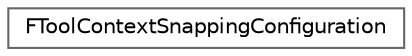 digraph "Graphical Class Hierarchy"
{
 // INTERACTIVE_SVG=YES
 // LATEX_PDF_SIZE
  bgcolor="transparent";
  edge [fontname=Helvetica,fontsize=10,labelfontname=Helvetica,labelfontsize=10];
  node [fontname=Helvetica,fontsize=10,shape=box,height=0.2,width=0.4];
  rankdir="LR";
  Node0 [id="Node000000",label="FToolContextSnappingConfiguration",height=0.2,width=0.4,color="grey40", fillcolor="white", style="filled",URL="$da/d28/structFToolContextSnappingConfiguration.html",tooltip="Types of coordinate systems that a Tool/Gizmo might use."];
}
